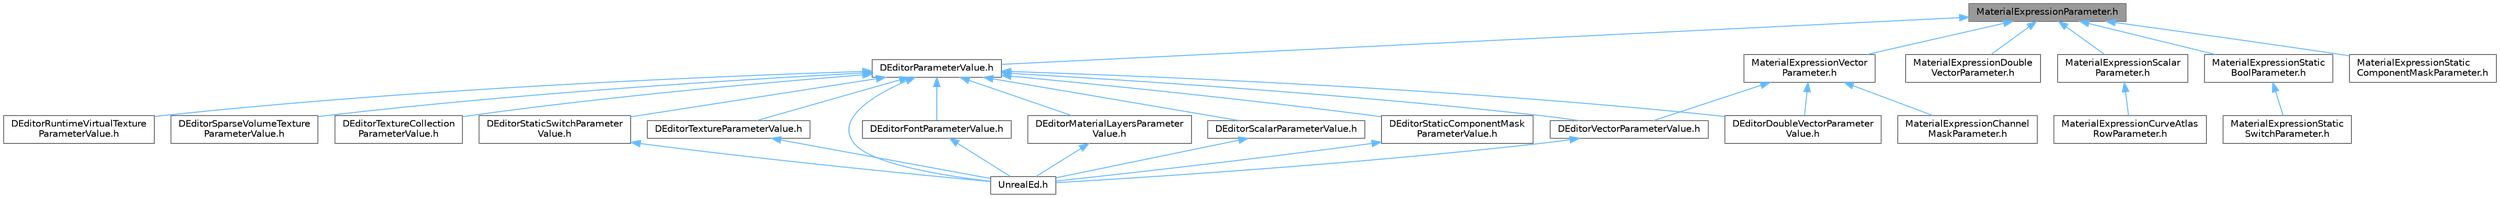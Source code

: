 digraph "MaterialExpressionParameter.h"
{
 // INTERACTIVE_SVG=YES
 // LATEX_PDF_SIZE
  bgcolor="transparent";
  edge [fontname=Helvetica,fontsize=10,labelfontname=Helvetica,labelfontsize=10];
  node [fontname=Helvetica,fontsize=10,shape=box,height=0.2,width=0.4];
  Node1 [id="Node000001",label="MaterialExpressionParameter.h",height=0.2,width=0.4,color="gray40", fillcolor="grey60", style="filled", fontcolor="black",tooltip=" "];
  Node1 -> Node2 [id="edge1_Node000001_Node000002",dir="back",color="steelblue1",style="solid",tooltip=" "];
  Node2 [id="Node000002",label="DEditorParameterValue.h",height=0.2,width=0.4,color="grey40", fillcolor="white", style="filled",URL="$d3/da4/DEditorParameterValue_8h.html",tooltip=" "];
  Node2 -> Node3 [id="edge2_Node000002_Node000003",dir="back",color="steelblue1",style="solid",tooltip=" "];
  Node3 [id="Node000003",label="DEditorDoubleVectorParameter\lValue.h",height=0.2,width=0.4,color="grey40", fillcolor="white", style="filled",URL="$d7/dee/DEditorDoubleVectorParameterValue_8h.html",tooltip=" "];
  Node2 -> Node4 [id="edge3_Node000002_Node000004",dir="back",color="steelblue1",style="solid",tooltip=" "];
  Node4 [id="Node000004",label="DEditorFontParameterValue.h",height=0.2,width=0.4,color="grey40", fillcolor="white", style="filled",URL="$d2/d40/DEditorFontParameterValue_8h.html",tooltip=" "];
  Node4 -> Node5 [id="edge4_Node000004_Node000005",dir="back",color="steelblue1",style="solid",tooltip=" "];
  Node5 [id="Node000005",label="UnrealEd.h",height=0.2,width=0.4,color="grey40", fillcolor="white", style="filled",URL="$d2/d5f/UnrealEd_8h.html",tooltip=" "];
  Node2 -> Node6 [id="edge5_Node000002_Node000006",dir="back",color="steelblue1",style="solid",tooltip=" "];
  Node6 [id="Node000006",label="DEditorMaterialLayersParameter\lValue.h",height=0.2,width=0.4,color="grey40", fillcolor="white", style="filled",URL="$d8/d85/DEditorMaterialLayersParameterValue_8h.html",tooltip=" "];
  Node6 -> Node5 [id="edge6_Node000006_Node000005",dir="back",color="steelblue1",style="solid",tooltip=" "];
  Node2 -> Node7 [id="edge7_Node000002_Node000007",dir="back",color="steelblue1",style="solid",tooltip=" "];
  Node7 [id="Node000007",label="DEditorRuntimeVirtualTexture\lParameterValue.h",height=0.2,width=0.4,color="grey40", fillcolor="white", style="filled",URL="$d0/d9b/DEditorRuntimeVirtualTextureParameterValue_8h.html",tooltip=" "];
  Node2 -> Node8 [id="edge8_Node000002_Node000008",dir="back",color="steelblue1",style="solid",tooltip=" "];
  Node8 [id="Node000008",label="DEditorScalarParameterValue.h",height=0.2,width=0.4,color="grey40", fillcolor="white", style="filled",URL="$da/daf/DEditorScalarParameterValue_8h.html",tooltip=" "];
  Node8 -> Node5 [id="edge9_Node000008_Node000005",dir="back",color="steelblue1",style="solid",tooltip=" "];
  Node2 -> Node9 [id="edge10_Node000002_Node000009",dir="back",color="steelblue1",style="solid",tooltip=" "];
  Node9 [id="Node000009",label="DEditorSparseVolumeTexture\lParameterValue.h",height=0.2,width=0.4,color="grey40", fillcolor="white", style="filled",URL="$d4/d3c/DEditorSparseVolumeTextureParameterValue_8h.html",tooltip=" "];
  Node2 -> Node10 [id="edge11_Node000002_Node000010",dir="back",color="steelblue1",style="solid",tooltip=" "];
  Node10 [id="Node000010",label="DEditorStaticComponentMask\lParameterValue.h",height=0.2,width=0.4,color="grey40", fillcolor="white", style="filled",URL="$d9/d97/DEditorStaticComponentMaskParameterValue_8h.html",tooltip=" "];
  Node10 -> Node5 [id="edge12_Node000010_Node000005",dir="back",color="steelblue1",style="solid",tooltip=" "];
  Node2 -> Node11 [id="edge13_Node000002_Node000011",dir="back",color="steelblue1",style="solid",tooltip=" "];
  Node11 [id="Node000011",label="DEditorStaticSwitchParameter\lValue.h",height=0.2,width=0.4,color="grey40", fillcolor="white", style="filled",URL="$d6/dad/DEditorStaticSwitchParameterValue_8h.html",tooltip=" "];
  Node11 -> Node5 [id="edge14_Node000011_Node000005",dir="back",color="steelblue1",style="solid",tooltip=" "];
  Node2 -> Node12 [id="edge15_Node000002_Node000012",dir="back",color="steelblue1",style="solid",tooltip=" "];
  Node12 [id="Node000012",label="DEditorTextureCollection\lParameterValue.h",height=0.2,width=0.4,color="grey40", fillcolor="white", style="filled",URL="$d1/d72/DEditorTextureCollectionParameterValue_8h.html",tooltip=" "];
  Node2 -> Node13 [id="edge16_Node000002_Node000013",dir="back",color="steelblue1",style="solid",tooltip=" "];
  Node13 [id="Node000013",label="DEditorTextureParameterValue.h",height=0.2,width=0.4,color="grey40", fillcolor="white", style="filled",URL="$d9/d24/DEditorTextureParameterValue_8h.html",tooltip=" "];
  Node13 -> Node5 [id="edge17_Node000013_Node000005",dir="back",color="steelblue1",style="solid",tooltip=" "];
  Node2 -> Node14 [id="edge18_Node000002_Node000014",dir="back",color="steelblue1",style="solid",tooltip=" "];
  Node14 [id="Node000014",label="DEditorVectorParameterValue.h",height=0.2,width=0.4,color="grey40", fillcolor="white", style="filled",URL="$da/d69/DEditorVectorParameterValue_8h.html",tooltip=" "];
  Node14 -> Node5 [id="edge19_Node000014_Node000005",dir="back",color="steelblue1",style="solid",tooltip=" "];
  Node2 -> Node5 [id="edge20_Node000002_Node000005",dir="back",color="steelblue1",style="solid",tooltip=" "];
  Node1 -> Node15 [id="edge21_Node000001_Node000015",dir="back",color="steelblue1",style="solid",tooltip=" "];
  Node15 [id="Node000015",label="MaterialExpressionDouble\lVectorParameter.h",height=0.2,width=0.4,color="grey40", fillcolor="white", style="filled",URL="$d3/d43/MaterialExpressionDoubleVectorParameter_8h.html",tooltip=" "];
  Node1 -> Node16 [id="edge22_Node000001_Node000016",dir="back",color="steelblue1",style="solid",tooltip=" "];
  Node16 [id="Node000016",label="MaterialExpressionScalar\lParameter.h",height=0.2,width=0.4,color="grey40", fillcolor="white", style="filled",URL="$d9/d29/MaterialExpressionScalarParameter_8h.html",tooltip=" "];
  Node16 -> Node17 [id="edge23_Node000016_Node000017",dir="back",color="steelblue1",style="solid",tooltip=" "];
  Node17 [id="Node000017",label="MaterialExpressionCurveAtlas\lRowParameter.h",height=0.2,width=0.4,color="grey40", fillcolor="white", style="filled",URL="$d9/dad/MaterialExpressionCurveAtlasRowParameter_8h.html",tooltip=" "];
  Node1 -> Node18 [id="edge24_Node000001_Node000018",dir="back",color="steelblue1",style="solid",tooltip=" "];
  Node18 [id="Node000018",label="MaterialExpressionStatic\lBoolParameter.h",height=0.2,width=0.4,color="grey40", fillcolor="white", style="filled",URL="$de/d65/MaterialExpressionStaticBoolParameter_8h.html",tooltip=" "];
  Node18 -> Node19 [id="edge25_Node000018_Node000019",dir="back",color="steelblue1",style="solid",tooltip=" "];
  Node19 [id="Node000019",label="MaterialExpressionStatic\lSwitchParameter.h",height=0.2,width=0.4,color="grey40", fillcolor="white", style="filled",URL="$dc/d3e/MaterialExpressionStaticSwitchParameter_8h.html",tooltip=" "];
  Node1 -> Node20 [id="edge26_Node000001_Node000020",dir="back",color="steelblue1",style="solid",tooltip=" "];
  Node20 [id="Node000020",label="MaterialExpressionStatic\lComponentMaskParameter.h",height=0.2,width=0.4,color="grey40", fillcolor="white", style="filled",URL="$d5/dbe/MaterialExpressionStaticComponentMaskParameter_8h.html",tooltip=" "];
  Node1 -> Node21 [id="edge27_Node000001_Node000021",dir="back",color="steelblue1",style="solid",tooltip=" "];
  Node21 [id="Node000021",label="MaterialExpressionVector\lParameter.h",height=0.2,width=0.4,color="grey40", fillcolor="white", style="filled",URL="$d4/db3/MaterialExpressionVectorParameter_8h.html",tooltip=" "];
  Node21 -> Node3 [id="edge28_Node000021_Node000003",dir="back",color="steelblue1",style="solid",tooltip=" "];
  Node21 -> Node14 [id="edge29_Node000021_Node000014",dir="back",color="steelblue1",style="solid",tooltip=" "];
  Node21 -> Node22 [id="edge30_Node000021_Node000022",dir="back",color="steelblue1",style="solid",tooltip=" "];
  Node22 [id="Node000022",label="MaterialExpressionChannel\lMaskParameter.h",height=0.2,width=0.4,color="grey40", fillcolor="white", style="filled",URL="$d1/d04/MaterialExpressionChannelMaskParameter_8h.html",tooltip=" "];
}

